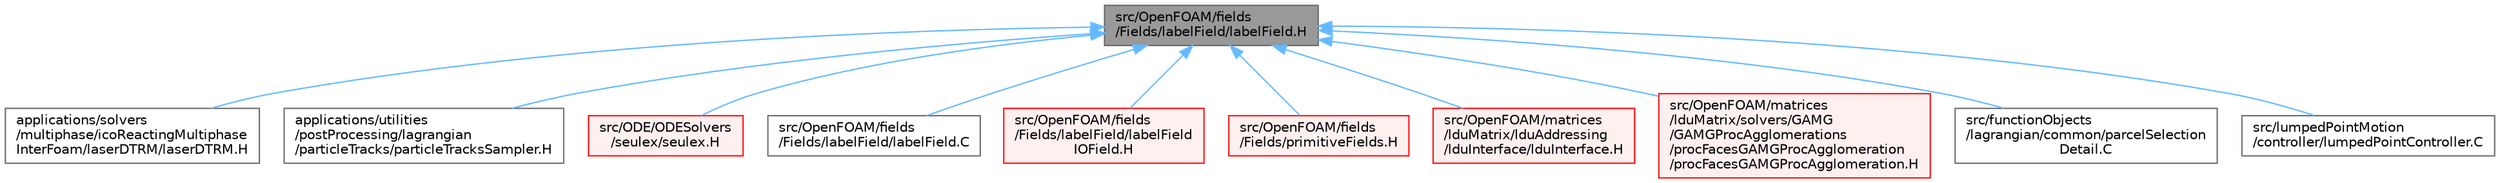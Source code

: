 digraph "src/OpenFOAM/fields/Fields/labelField/labelField.H"
{
 // LATEX_PDF_SIZE
  bgcolor="transparent";
  edge [fontname=Helvetica,fontsize=10,labelfontname=Helvetica,labelfontsize=10];
  node [fontname=Helvetica,fontsize=10,shape=box,height=0.2,width=0.4];
  Node1 [id="Node000001",label="src/OpenFOAM/fields\l/Fields/labelField/labelField.H",height=0.2,width=0.4,color="gray40", fillcolor="grey60", style="filled", fontcolor="black",tooltip=" "];
  Node1 -> Node2 [id="edge1_Node000001_Node000002",dir="back",color="steelblue1",style="solid",tooltip=" "];
  Node2 [id="Node000002",label="applications/solvers\l/multiphase/icoReactingMultiphase\lInterFoam/laserDTRM/laserDTRM.H",height=0.2,width=0.4,color="grey40", fillcolor="white", style="filled",URL="$laserDTRM_8H.html",tooltip=" "];
  Node1 -> Node3 [id="edge2_Node000001_Node000003",dir="back",color="steelblue1",style="solid",tooltip=" "];
  Node3 [id="Node000003",label="applications/utilities\l/postProcessing/lagrangian\l/particleTracks/particleTracksSampler.H",height=0.2,width=0.4,color="grey40", fillcolor="white", style="filled",URL="$particleTracksSampler_8H.html",tooltip=" "];
  Node1 -> Node4 [id="edge3_Node000001_Node000004",dir="back",color="steelblue1",style="solid",tooltip=" "];
  Node4 [id="Node000004",label="src/ODE/ODESolvers\l/seulex/seulex.H",height=0.2,width=0.4,color="red", fillcolor="#FFF0F0", style="filled",URL="$seulex_8H.html",tooltip=" "];
  Node1 -> Node6 [id="edge4_Node000001_Node000006",dir="back",color="steelblue1",style="solid",tooltip=" "];
  Node6 [id="Node000006",label="src/OpenFOAM/fields\l/Fields/labelField/labelField.C",height=0.2,width=0.4,color="grey40", fillcolor="white", style="filled",URL="$labelField_8C.html",tooltip=" "];
  Node1 -> Node7 [id="edge5_Node000001_Node000007",dir="back",color="steelblue1",style="solid",tooltip=" "];
  Node7 [id="Node000007",label="src/OpenFOAM/fields\l/Fields/labelField/labelField\lIOField.H",height=0.2,width=0.4,color="red", fillcolor="#FFF0F0", style="filled",URL="$labelFieldIOField_8H.html",tooltip=" "];
  Node1 -> Node65 [id="edge6_Node000001_Node000065",dir="back",color="steelblue1",style="solid",tooltip=" "];
  Node65 [id="Node000065",label="src/OpenFOAM/fields\l/Fields/primitiveFields.H",height=0.2,width=0.4,color="red", fillcolor="#FFF0F0", style="filled",URL="$primitiveFields_8H.html",tooltip="Specialisations of Field<T> for scalar, vector and tensor."];
  Node1 -> Node5653 [id="edge7_Node000001_Node005653",dir="back",color="steelblue1",style="solid",tooltip=" "];
  Node5653 [id="Node005653",label="src/OpenFOAM/matrices\l/lduMatrix/lduAddressing\l/lduInterface/lduInterface.H",height=0.2,width=0.4,color="red", fillcolor="#FFF0F0", style="filled",URL="$lduInterface_8H.html",tooltip=" "];
  Node1 -> Node5790 [id="edge8_Node000001_Node005790",dir="back",color="steelblue1",style="solid",tooltip=" "];
  Node5790 [id="Node005790",label="src/OpenFOAM/matrices\l/lduMatrix/solvers/GAMG\l/GAMGProcAgglomerations\l/procFacesGAMGProcAgglomeration\l/procFacesGAMGProcAgglomeration.H",height=0.2,width=0.4,color="red", fillcolor="#FFF0F0", style="filled",URL="$procFacesGAMGProcAgglomeration_8H.html",tooltip=" "];
  Node1 -> Node5504 [id="edge9_Node000001_Node005504",dir="back",color="steelblue1",style="solid",tooltip=" "];
  Node5504 [id="Node005504",label="src/functionObjects\l/lagrangian/common/parcelSelection\lDetail.C",height=0.2,width=0.4,color="grey40", fillcolor="white", style="filled",URL="$parcelSelectionDetail_8C.html",tooltip=" "];
  Node1 -> Node5791 [id="edge10_Node000001_Node005791",dir="back",color="steelblue1",style="solid",tooltip=" "];
  Node5791 [id="Node005791",label="src/lumpedPointMotion\l/controller/lumpedPointController.C",height=0.2,width=0.4,color="grey40", fillcolor="white", style="filled",URL="$lumpedPointController_8C.html",tooltip=" "];
}
